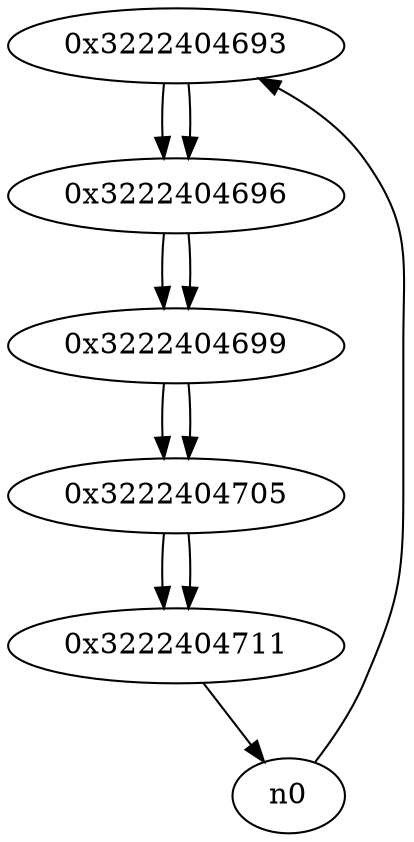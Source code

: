 digraph G{
/* nodes */
  n1 [label="0x3222404693"]
  n2 [label="0x3222404696"]
  n3 [label="0x3222404699"]
  n4 [label="0x3222404705"]
  n5 [label="0x3222404711"]
/* edges */
n1 -> n2;
n0 -> n1;
n2 -> n3;
n1 -> n2;
n3 -> n4;
n2 -> n3;
n4 -> n5;
n3 -> n4;
n5 -> n0;
n4 -> n5;
}
